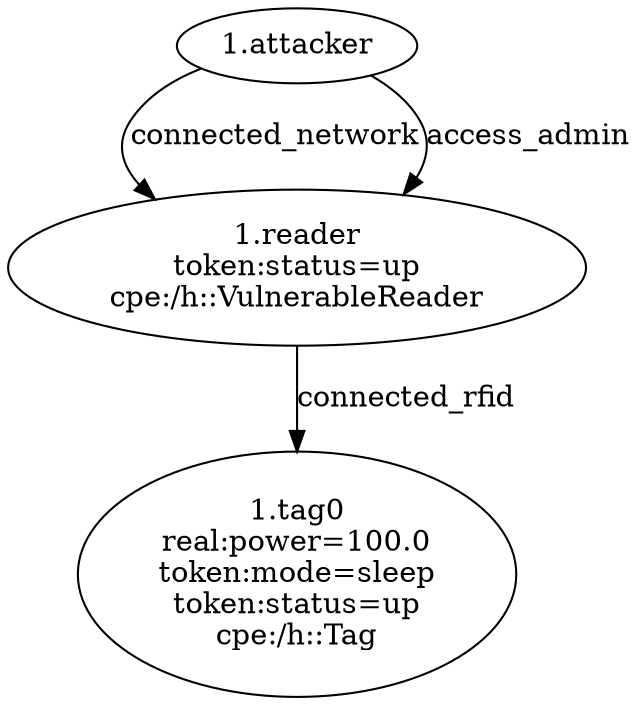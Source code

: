 digraph G {
attacker [label="1.attacker"];
tag0 [label="1.tag0\nreal:power=100.0\ntoken:mode=sleep\ntoken:status=up\ncpe:/h::Tag"];
reader [label="1.reader\ntoken:status=up\ncpe:/h::VulnerableReader"];
attacker -> reader  [key=0, label=connected_network];
attacker -> reader  [key=1, label=access_admin];
reader -> tag0  [key=0, label=connected_rfid];
}
